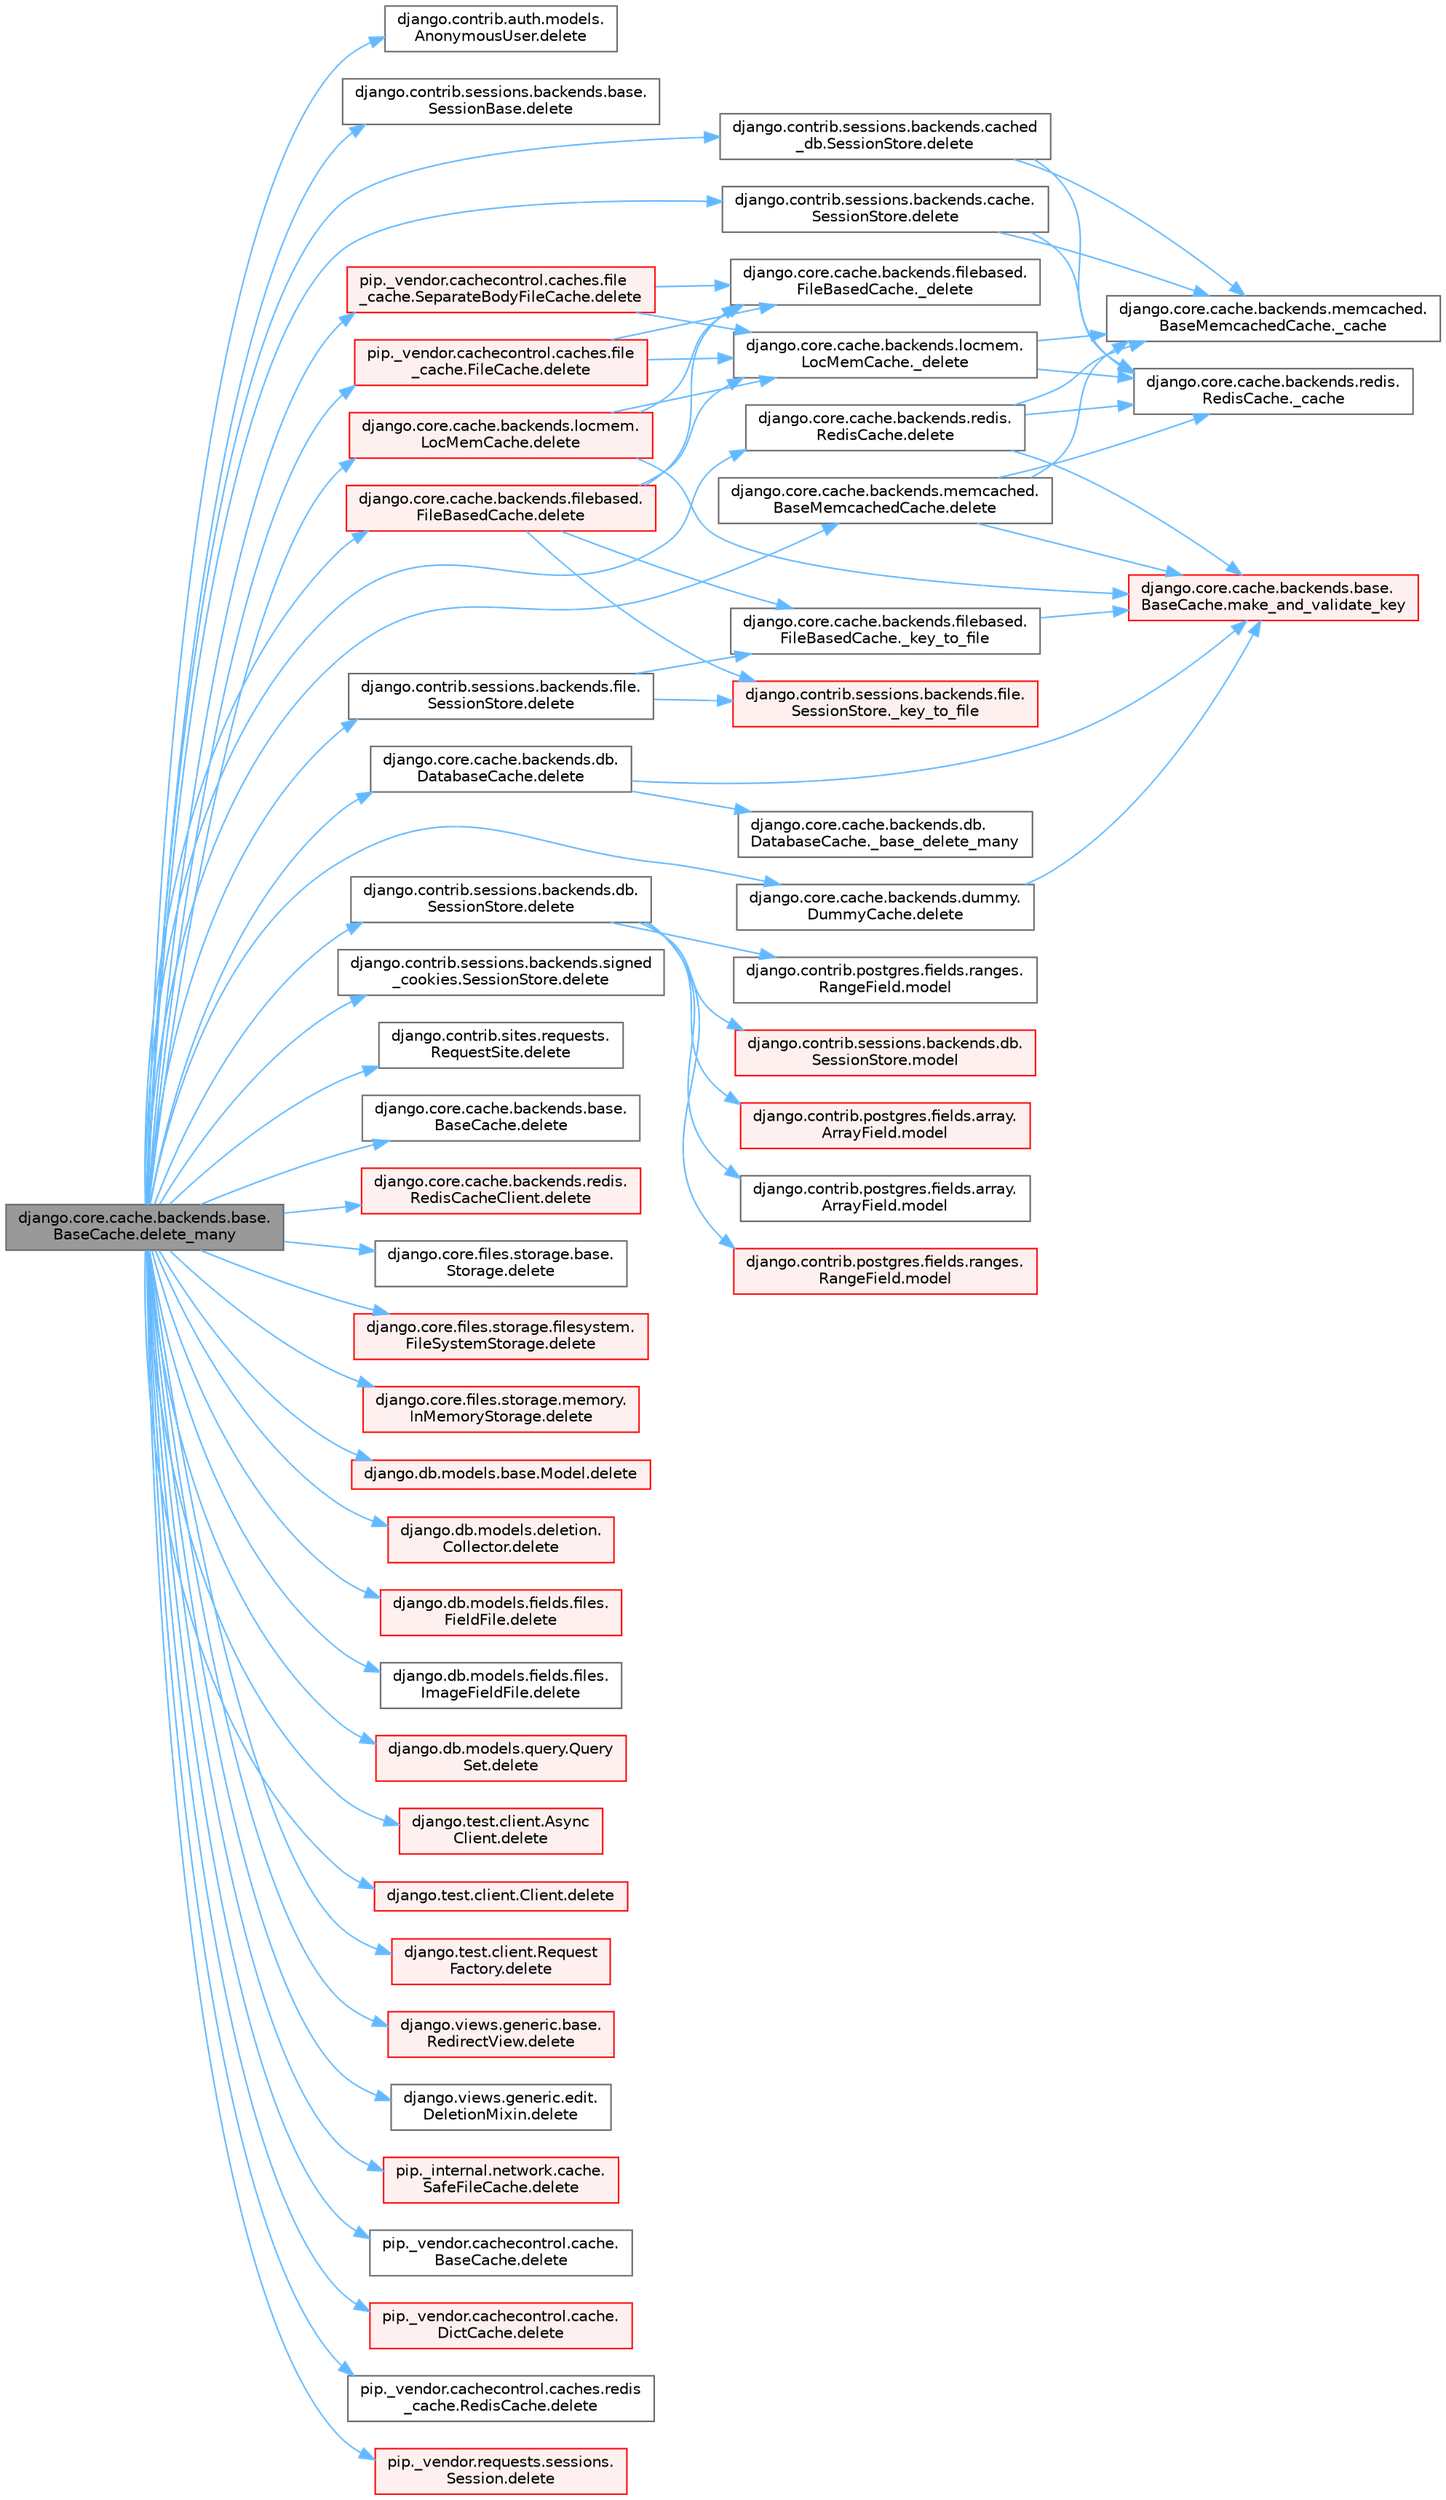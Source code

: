 digraph "django.core.cache.backends.base.BaseCache.delete_many"
{
 // LATEX_PDF_SIZE
  bgcolor="transparent";
  edge [fontname=Helvetica,fontsize=10,labelfontname=Helvetica,labelfontsize=10];
  node [fontname=Helvetica,fontsize=10,shape=box,height=0.2,width=0.4];
  rankdir="LR";
  Node1 [id="Node000001",label="django.core.cache.backends.base.\lBaseCache.delete_many",height=0.2,width=0.4,color="gray40", fillcolor="grey60", style="filled", fontcolor="black",tooltip=" "];
  Node1 -> Node2 [id="edge1_Node000001_Node000002",color="steelblue1",style="solid",tooltip=" "];
  Node2 [id="Node000002",label="django.contrib.auth.models.\lAnonymousUser.delete",height=0.2,width=0.4,color="grey40", fillcolor="white", style="filled",URL="$classdjango_1_1contrib_1_1auth_1_1models_1_1_anonymous_user.html#aa7da12693b11b29cfdd47ba83c22de4a",tooltip=" "];
  Node1 -> Node3 [id="edge2_Node000001_Node000003",color="steelblue1",style="solid",tooltip=" "];
  Node3 [id="Node000003",label="django.contrib.sessions.backends.base.\lSessionBase.delete",height=0.2,width=0.4,color="grey40", fillcolor="white", style="filled",URL="$classdjango_1_1contrib_1_1sessions_1_1backends_1_1base_1_1_session_base.html#ad6b7b96e42cfb5aae81b80eca41c4c5c",tooltip=" "];
  Node1 -> Node4 [id="edge3_Node000001_Node000004",color="steelblue1",style="solid",tooltip=" "];
  Node4 [id="Node000004",label="django.contrib.sessions.backends.cache.\lSessionStore.delete",height=0.2,width=0.4,color="grey40", fillcolor="white", style="filled",URL="$classdjango_1_1contrib_1_1sessions_1_1backends_1_1cache_1_1_session_store.html#ad5c2ace070e090f3ce182bb75cd7c474",tooltip=" "];
  Node4 -> Node5 [id="edge4_Node000004_Node000005",color="steelblue1",style="solid",tooltip=" "];
  Node5 [id="Node000005",label="django.core.cache.backends.memcached.\lBaseMemcachedCache._cache",height=0.2,width=0.4,color="grey40", fillcolor="white", style="filled",URL="$classdjango_1_1core_1_1cache_1_1backends_1_1memcached_1_1_base_memcached_cache.html#afd8573b5388481b004d795d02a7eebd3",tooltip=" "];
  Node4 -> Node6 [id="edge5_Node000004_Node000006",color="steelblue1",style="solid",tooltip=" "];
  Node6 [id="Node000006",label="django.core.cache.backends.redis.\lRedisCache._cache",height=0.2,width=0.4,color="grey40", fillcolor="white", style="filled",URL="$classdjango_1_1core_1_1cache_1_1backends_1_1redis_1_1_redis_cache.html#a38c228bbd313c586cb7de900681708e7",tooltip=" "];
  Node1 -> Node7 [id="edge6_Node000001_Node000007",color="steelblue1",style="solid",tooltip=" "];
  Node7 [id="Node000007",label="django.contrib.sessions.backends.cached\l_db.SessionStore.delete",height=0.2,width=0.4,color="grey40", fillcolor="white", style="filled",URL="$classdjango_1_1contrib_1_1sessions_1_1backends_1_1cached__db_1_1_session_store.html#a5f6c76d1628abeea7a49dfba5e4338b4",tooltip=" "];
  Node7 -> Node5 [id="edge7_Node000007_Node000005",color="steelblue1",style="solid",tooltip=" "];
  Node7 -> Node6 [id="edge8_Node000007_Node000006",color="steelblue1",style="solid",tooltip=" "];
  Node1 -> Node8 [id="edge9_Node000001_Node000008",color="steelblue1",style="solid",tooltip=" "];
  Node8 [id="Node000008",label="django.contrib.sessions.backends.db.\lSessionStore.delete",height=0.2,width=0.4,color="grey40", fillcolor="white", style="filled",URL="$classdjango_1_1contrib_1_1sessions_1_1backends_1_1db_1_1_session_store.html#a04049deee2825afe9ed246e86f25d47d",tooltip=" "];
  Node8 -> Node9 [id="edge10_Node000008_Node000009",color="steelblue1",style="solid",tooltip=" "];
  Node9 [id="Node000009",label="django.contrib.postgres.fields.array.\lArrayField.model",height=0.2,width=0.4,color="red", fillcolor="#FFF0F0", style="filled",URL="$classdjango_1_1contrib_1_1postgres_1_1fields_1_1array_1_1_array_field.html#a4402eef4c4784e00671c9f229481f4c1",tooltip=" "];
  Node8 -> Node11 [id="edge11_Node000008_Node000011",color="steelblue1",style="solid",tooltip=" "];
  Node11 [id="Node000011",label="django.contrib.postgres.fields.array.\lArrayField.model",height=0.2,width=0.4,color="grey40", fillcolor="white", style="filled",URL="$classdjango_1_1contrib_1_1postgres_1_1fields_1_1array_1_1_array_field.html#a50a2796de85f960ca282b56ef2d9446c",tooltip=" "];
  Node8 -> Node12 [id="edge12_Node000008_Node000012",color="steelblue1",style="solid",tooltip=" "];
  Node12 [id="Node000012",label="django.contrib.postgres.fields.ranges.\lRangeField.model",height=0.2,width=0.4,color="red", fillcolor="#FFF0F0", style="filled",URL="$classdjango_1_1contrib_1_1postgres_1_1fields_1_1ranges_1_1_range_field.html#aa38c2bbd1bad0c8f9b0315ee468867a2",tooltip=" "];
  Node8 -> Node13 [id="edge13_Node000008_Node000013",color="steelblue1",style="solid",tooltip=" "];
  Node13 [id="Node000013",label="django.contrib.postgres.fields.ranges.\lRangeField.model",height=0.2,width=0.4,color="grey40", fillcolor="white", style="filled",URL="$classdjango_1_1contrib_1_1postgres_1_1fields_1_1ranges_1_1_range_field.html#a91b36827f010affd1ff89569cf40d1af",tooltip=" "];
  Node8 -> Node14 [id="edge14_Node000008_Node000014",color="steelblue1",style="solid",tooltip=" "];
  Node14 [id="Node000014",label="django.contrib.sessions.backends.db.\lSessionStore.model",height=0.2,width=0.4,color="red", fillcolor="#FFF0F0", style="filled",URL="$classdjango_1_1contrib_1_1sessions_1_1backends_1_1db_1_1_session_store.html#af52cfb4371af389c8bd4a6780274c403",tooltip=" "];
  Node1 -> Node16 [id="edge15_Node000001_Node000016",color="steelblue1",style="solid",tooltip=" "];
  Node16 [id="Node000016",label="django.contrib.sessions.backends.file.\lSessionStore.delete",height=0.2,width=0.4,color="grey40", fillcolor="white", style="filled",URL="$classdjango_1_1contrib_1_1sessions_1_1backends_1_1file_1_1_session_store.html#adff061b9bf9001df76e9ac5f58286ec4",tooltip=" "];
  Node16 -> Node17 [id="edge16_Node000016_Node000017",color="steelblue1",style="solid",tooltip=" "];
  Node17 [id="Node000017",label="django.contrib.sessions.backends.file.\lSessionStore._key_to_file",height=0.2,width=0.4,color="red", fillcolor="#FFF0F0", style="filled",URL="$classdjango_1_1contrib_1_1sessions_1_1backends_1_1file_1_1_session_store.html#a88358e39efe75a4622d40b1102e67f93",tooltip=" "];
  Node16 -> Node1480 [id="edge17_Node000016_Node001480",color="steelblue1",style="solid",tooltip=" "];
  Node1480 [id="Node001480",label="django.core.cache.backends.filebased.\lFileBasedCache._key_to_file",height=0.2,width=0.4,color="grey40", fillcolor="white", style="filled",URL="$classdjango_1_1core_1_1cache_1_1backends_1_1filebased_1_1_file_based_cache.html#a609a352ed94a630e0195ea562de545da",tooltip=" "];
  Node1480 -> Node1474 [id="edge18_Node001480_Node001474",color="steelblue1",style="solid",tooltip=" "];
  Node1474 [id="Node001474",label="django.core.cache.backends.base.\lBaseCache.make_and_validate_key",height=0.2,width=0.4,color="red", fillcolor="#FFF0F0", style="filled",URL="$classdjango_1_1core_1_1cache_1_1backends_1_1base_1_1_base_cache.html#a167e3a6c65f782f011f4a0f4da30d4f5",tooltip=" "];
  Node1 -> Node3061 [id="edge19_Node000001_Node003061",color="steelblue1",style="solid",tooltip=" "];
  Node3061 [id="Node003061",label="django.contrib.sessions.backends.signed\l_cookies.SessionStore.delete",height=0.2,width=0.4,color="grey40", fillcolor="white", style="filled",URL="$classdjango_1_1contrib_1_1sessions_1_1backends_1_1signed__cookies_1_1_session_store.html#a1e44e0ffc42edb9583fe581b451eb882",tooltip=" "];
  Node1 -> Node3062 [id="edge20_Node000001_Node003062",color="steelblue1",style="solid",tooltip=" "];
  Node3062 [id="Node003062",label="django.contrib.sites.requests.\lRequestSite.delete",height=0.2,width=0.4,color="grey40", fillcolor="white", style="filled",URL="$classdjango_1_1contrib_1_1sites_1_1requests_1_1_request_site.html#a98af955820f7813246af88a5413f929f",tooltip=" "];
  Node1 -> Node3063 [id="edge21_Node000001_Node003063",color="steelblue1",style="solid",tooltip=" "];
  Node3063 [id="Node003063",label="django.core.cache.backends.base.\lBaseCache.delete",height=0.2,width=0.4,color="grey40", fillcolor="white", style="filled",URL="$classdjango_1_1core_1_1cache_1_1backends_1_1base_1_1_base_cache.html#a1fc7d1b67e970e9e4c12ab0981228224",tooltip=" "];
  Node1 -> Node3064 [id="edge22_Node000001_Node003064",color="steelblue1",style="solid",tooltip=" "];
  Node3064 [id="Node003064",label="django.core.cache.backends.db.\lDatabaseCache.delete",height=0.2,width=0.4,color="grey40", fillcolor="white", style="filled",URL="$classdjango_1_1core_1_1cache_1_1backends_1_1db_1_1_database_cache.html#a84f1738797247ea8a428dd8b42a3291e",tooltip=" "];
  Node3064 -> Node3065 [id="edge23_Node003064_Node003065",color="steelblue1",style="solid",tooltip=" "];
  Node3065 [id="Node003065",label="django.core.cache.backends.db.\lDatabaseCache._base_delete_many",height=0.2,width=0.4,color="grey40", fillcolor="white", style="filled",URL="$classdjango_1_1core_1_1cache_1_1backends_1_1db_1_1_database_cache.html#a98f86254014f2fe4d11175273215b103",tooltip=" "];
  Node3064 -> Node1474 [id="edge24_Node003064_Node001474",color="steelblue1",style="solid",tooltip=" "];
  Node1 -> Node3066 [id="edge25_Node000001_Node003066",color="steelblue1",style="solid",tooltip=" "];
  Node3066 [id="Node003066",label="django.core.cache.backends.dummy.\lDummyCache.delete",height=0.2,width=0.4,color="grey40", fillcolor="white", style="filled",URL="$classdjango_1_1core_1_1cache_1_1backends_1_1dummy_1_1_dummy_cache.html#abc94913f7d94ee54a3ded666aa0b5a18",tooltip=" "];
  Node3066 -> Node1474 [id="edge26_Node003066_Node001474",color="steelblue1",style="solid",tooltip=" "];
  Node1 -> Node3067 [id="edge27_Node000001_Node003067",color="steelblue1",style="solid",tooltip=" "];
  Node3067 [id="Node003067",label="django.core.cache.backends.filebased.\lFileBasedCache.delete",height=0.2,width=0.4,color="red", fillcolor="#FFF0F0", style="filled",URL="$classdjango_1_1core_1_1cache_1_1backends_1_1filebased_1_1_file_based_cache.html#a3ea01a368d14aacb993c07120084e49b",tooltip=" "];
  Node3067 -> Node337 [id="edge28_Node003067_Node000337",color="steelblue1",style="solid",tooltip=" "];
  Node337 [id="Node000337",label="django.core.cache.backends.filebased.\lFileBasedCache._delete",height=0.2,width=0.4,color="grey40", fillcolor="white", style="filled",URL="$classdjango_1_1core_1_1cache_1_1backends_1_1filebased_1_1_file_based_cache.html#ac033ced64f5ca1bf3b728dc1d63e2ef1",tooltip=" "];
  Node3067 -> Node338 [id="edge29_Node003067_Node000338",color="steelblue1",style="solid",tooltip=" "];
  Node338 [id="Node000338",label="django.core.cache.backends.locmem.\lLocMemCache._delete",height=0.2,width=0.4,color="grey40", fillcolor="white", style="filled",URL="$classdjango_1_1core_1_1cache_1_1backends_1_1locmem_1_1_loc_mem_cache.html#a35a0476d20943eec2733379c5bbdaab6",tooltip=" "];
  Node338 -> Node5 [id="edge30_Node000338_Node000005",color="steelblue1",style="solid",tooltip=" "];
  Node338 -> Node6 [id="edge31_Node000338_Node000006",color="steelblue1",style="solid",tooltip=" "];
  Node3067 -> Node17 [id="edge32_Node003067_Node000017",color="steelblue1",style="solid",tooltip=" "];
  Node3067 -> Node1480 [id="edge33_Node003067_Node001480",color="steelblue1",style="solid",tooltip=" "];
  Node1 -> Node3068 [id="edge34_Node000001_Node003068",color="steelblue1",style="solid",tooltip=" "];
  Node3068 [id="Node003068",label="django.core.cache.backends.locmem.\lLocMemCache.delete",height=0.2,width=0.4,color="red", fillcolor="#FFF0F0", style="filled",URL="$classdjango_1_1core_1_1cache_1_1backends_1_1locmem_1_1_loc_mem_cache.html#ae4e405d2ee12f7daa88bdfc864a67106",tooltip=" "];
  Node3068 -> Node337 [id="edge35_Node003068_Node000337",color="steelblue1",style="solid",tooltip=" "];
  Node3068 -> Node338 [id="edge36_Node003068_Node000338",color="steelblue1",style="solid",tooltip=" "];
  Node3068 -> Node1474 [id="edge37_Node003068_Node001474",color="steelblue1",style="solid",tooltip=" "];
  Node1 -> Node3069 [id="edge38_Node000001_Node003069",color="steelblue1",style="solid",tooltip=" "];
  Node3069 [id="Node003069",label="django.core.cache.backends.memcached.\lBaseMemcachedCache.delete",height=0.2,width=0.4,color="grey40", fillcolor="white", style="filled",URL="$classdjango_1_1core_1_1cache_1_1backends_1_1memcached_1_1_base_memcached_cache.html#a3124f8037f81e0bd838ac93896e01b91",tooltip=" "];
  Node3069 -> Node5 [id="edge39_Node003069_Node000005",color="steelblue1",style="solid",tooltip=" "];
  Node3069 -> Node6 [id="edge40_Node003069_Node000006",color="steelblue1",style="solid",tooltip=" "];
  Node3069 -> Node1474 [id="edge41_Node003069_Node001474",color="steelblue1",style="solid",tooltip=" "];
  Node1 -> Node3070 [id="edge42_Node000001_Node003070",color="steelblue1",style="solid",tooltip=" "];
  Node3070 [id="Node003070",label="django.core.cache.backends.redis.\lRedisCache.delete",height=0.2,width=0.4,color="grey40", fillcolor="white", style="filled",URL="$classdjango_1_1core_1_1cache_1_1backends_1_1redis_1_1_redis_cache.html#a1ca6a8ab121e0dbbc6bf2e1c893a1e38",tooltip=" "];
  Node3070 -> Node5 [id="edge43_Node003070_Node000005",color="steelblue1",style="solid",tooltip=" "];
  Node3070 -> Node6 [id="edge44_Node003070_Node000006",color="steelblue1",style="solid",tooltip=" "];
  Node3070 -> Node1474 [id="edge45_Node003070_Node001474",color="steelblue1",style="solid",tooltip=" "];
  Node1 -> Node3071 [id="edge46_Node000001_Node003071",color="steelblue1",style="solid",tooltip=" "];
  Node3071 [id="Node003071",label="django.core.cache.backends.redis.\lRedisCacheClient.delete",height=0.2,width=0.4,color="red", fillcolor="#FFF0F0", style="filled",URL="$classdjango_1_1core_1_1cache_1_1backends_1_1redis_1_1_redis_cache_client.html#ad2bd6bf0bc4e0d4f8c4bd84d472dd4ec",tooltip=" "];
  Node1 -> Node3072 [id="edge47_Node000001_Node003072",color="steelblue1",style="solid",tooltip=" "];
  Node3072 [id="Node003072",label="django.core.files.storage.base.\lStorage.delete",height=0.2,width=0.4,color="grey40", fillcolor="white", style="filled",URL="$classdjango_1_1core_1_1files_1_1storage_1_1base_1_1_storage.html#ae9fc754c3da3c118539351af2ff5a207",tooltip=" "];
  Node1 -> Node3073 [id="edge48_Node000001_Node003073",color="steelblue1",style="solid",tooltip=" "];
  Node3073 [id="Node003073",label="django.core.files.storage.filesystem.\lFileSystemStorage.delete",height=0.2,width=0.4,color="red", fillcolor="#FFF0F0", style="filled",URL="$classdjango_1_1core_1_1files_1_1storage_1_1filesystem_1_1_file_system_storage.html#a431299ec5a60dec64204ded735dcdc58",tooltip=" "];
  Node1 -> Node3074 [id="edge49_Node000001_Node003074",color="steelblue1",style="solid",tooltip=" "];
  Node3074 [id="Node003074",label="django.core.files.storage.memory.\lInMemoryStorage.delete",height=0.2,width=0.4,color="red", fillcolor="#FFF0F0", style="filled",URL="$classdjango_1_1core_1_1files_1_1storage_1_1memory_1_1_in_memory_storage.html#aad1b09f1f8cdcfae04f2854ac713be4a",tooltip=" "];
  Node1 -> Node3075 [id="edge50_Node000001_Node003075",color="steelblue1",style="solid",tooltip=" "];
  Node3075 [id="Node003075",label="django.db.models.base.Model.delete",height=0.2,width=0.4,color="red", fillcolor="#FFF0F0", style="filled",URL="$classdjango_1_1db_1_1models_1_1base_1_1_model.html#a11e00c6156c7fd5649c0959b3c8ea673",tooltip=" "];
  Node1 -> Node3076 [id="edge51_Node000001_Node003076",color="steelblue1",style="solid",tooltip=" "];
  Node3076 [id="Node003076",label="django.db.models.deletion.\lCollector.delete",height=0.2,width=0.4,color="red", fillcolor="#FFF0F0", style="filled",URL="$classdjango_1_1db_1_1models_1_1deletion_1_1_collector.html#aabaf91f3931f344113179c2f8f94686b",tooltip=" "];
  Node1 -> Node3088 [id="edge52_Node000001_Node003088",color="steelblue1",style="solid",tooltip=" "];
  Node3088 [id="Node003088",label="django.db.models.fields.files.\lFieldFile.delete",height=0.2,width=0.4,color="red", fillcolor="#FFF0F0", style="filled",URL="$classdjango_1_1db_1_1models_1_1fields_1_1files_1_1_field_file.html#a9ceb820ca3d1263f793b61694dbc8214",tooltip=" "];
  Node1 -> Node3178 [id="edge53_Node000001_Node003178",color="steelblue1",style="solid",tooltip=" "];
  Node3178 [id="Node003178",label="django.db.models.fields.files.\lImageFieldFile.delete",height=0.2,width=0.4,color="grey40", fillcolor="white", style="filled",URL="$classdjango_1_1db_1_1models_1_1fields_1_1files_1_1_image_field_file.html#afedcf05c50c8308fa393053c791a2473",tooltip=" "];
  Node1 -> Node3179 [id="edge54_Node000001_Node003179",color="steelblue1",style="solid",tooltip=" "];
  Node3179 [id="Node003179",label="django.db.models.query.Query\lSet.delete",height=0.2,width=0.4,color="red", fillcolor="#FFF0F0", style="filled",URL="$classdjango_1_1db_1_1models_1_1query_1_1_query_set.html#a3d911099c9c9aff6f4d65509a0df535e",tooltip=" "];
  Node1 -> Node3180 [id="edge55_Node000001_Node003180",color="steelblue1",style="solid",tooltip=" "];
  Node3180 [id="Node003180",label="django.test.client.Async\lClient.delete",height=0.2,width=0.4,color="red", fillcolor="#FFF0F0", style="filled",URL="$classdjango_1_1test_1_1client_1_1_async_client.html#a3af2a8d2c94969e97e847b1fce32ed29",tooltip=" "];
  Node1 -> Node3181 [id="edge56_Node000001_Node003181",color="steelblue1",style="solid",tooltip=" "];
  Node3181 [id="Node003181",label="django.test.client.Client.delete",height=0.2,width=0.4,color="red", fillcolor="#FFF0F0", style="filled",URL="$classdjango_1_1test_1_1client_1_1_client.html#a67f54c73973ccf1a91613de6235e52d2",tooltip=" "];
  Node1 -> Node3182 [id="edge57_Node000001_Node003182",color="steelblue1",style="solid",tooltip=" "];
  Node3182 [id="Node003182",label="django.test.client.Request\lFactory.delete",height=0.2,width=0.4,color="red", fillcolor="#FFF0F0", style="filled",URL="$classdjango_1_1test_1_1client_1_1_request_factory.html#a5f55d5498730c9b9654c87045e793ec8",tooltip=" "];
  Node1 -> Node3184 [id="edge58_Node000001_Node003184",color="steelblue1",style="solid",tooltip=" "];
  Node3184 [id="Node003184",label="django.views.generic.base.\lRedirectView.delete",height=0.2,width=0.4,color="red", fillcolor="#FFF0F0", style="filled",URL="$classdjango_1_1views_1_1generic_1_1base_1_1_redirect_view.html#a7060a2e85ff141d1950dd42e436fb9f1",tooltip=" "];
  Node1 -> Node3185 [id="edge59_Node000001_Node003185",color="steelblue1",style="solid",tooltip=" "];
  Node3185 [id="Node003185",label="django.views.generic.edit.\lDeletionMixin.delete",height=0.2,width=0.4,color="grey40", fillcolor="white", style="filled",URL="$classdjango_1_1views_1_1generic_1_1edit_1_1_deletion_mixin.html#aaca8e885926530538020f8c1a7931df4",tooltip=" "];
  Node1 -> Node3186 [id="edge60_Node000001_Node003186",color="steelblue1",style="solid",tooltip=" "];
  Node3186 [id="Node003186",label="pip._internal.network.cache.\lSafeFileCache.delete",height=0.2,width=0.4,color="red", fillcolor="#FFF0F0", style="filled",URL="$classpip_1_1__internal_1_1network_1_1cache_1_1_safe_file_cache.html#acd56ba8bed0346d9ff5e04f88be484e1",tooltip=" "];
  Node1 -> Node3187 [id="edge61_Node000001_Node003187",color="steelblue1",style="solid",tooltip=" "];
  Node3187 [id="Node003187",label="pip._vendor.cachecontrol.cache.\lBaseCache.delete",height=0.2,width=0.4,color="grey40", fillcolor="white", style="filled",URL="$classpip_1_1__vendor_1_1cachecontrol_1_1cache_1_1_base_cache.html#a87dbfead33e33cc5f56646d24e8219e6",tooltip=" "];
  Node1 -> Node3188 [id="edge62_Node000001_Node003188",color="steelblue1",style="solid",tooltip=" "];
  Node3188 [id="Node003188",label="pip._vendor.cachecontrol.cache.\lDictCache.delete",height=0.2,width=0.4,color="red", fillcolor="#FFF0F0", style="filled",URL="$classpip_1_1__vendor_1_1cachecontrol_1_1cache_1_1_dict_cache.html#a3066e8b602136e391823cc137becf98f",tooltip=" "];
  Node1 -> Node3189 [id="edge63_Node000001_Node003189",color="steelblue1",style="solid",tooltip=" "];
  Node3189 [id="Node003189",label="pip._vendor.cachecontrol.caches.file\l_cache.FileCache.delete",height=0.2,width=0.4,color="red", fillcolor="#FFF0F0", style="filled",URL="$classpip_1_1__vendor_1_1cachecontrol_1_1caches_1_1file__cache_1_1_file_cache.html#a5d3acd400a45c56ca63e6bf497a31b83",tooltip=" "];
  Node3189 -> Node337 [id="edge64_Node003189_Node000337",color="steelblue1",style="solid",tooltip=" "];
  Node3189 -> Node338 [id="edge65_Node003189_Node000338",color="steelblue1",style="solid",tooltip=" "];
  Node1 -> Node3190 [id="edge66_Node000001_Node003190",color="steelblue1",style="solid",tooltip=" "];
  Node3190 [id="Node003190",label="pip._vendor.cachecontrol.caches.file\l_cache.SeparateBodyFileCache.delete",height=0.2,width=0.4,color="red", fillcolor="#FFF0F0", style="filled",URL="$classpip_1_1__vendor_1_1cachecontrol_1_1caches_1_1file__cache_1_1_separate_body_file_cache.html#accd6ed34b850142f08d44adc73ce43af",tooltip=" "];
  Node3190 -> Node337 [id="edge67_Node003190_Node000337",color="steelblue1",style="solid",tooltip=" "];
  Node3190 -> Node338 [id="edge68_Node003190_Node000338",color="steelblue1",style="solid",tooltip=" "];
  Node1 -> Node3191 [id="edge69_Node000001_Node003191",color="steelblue1",style="solid",tooltip=" "];
  Node3191 [id="Node003191",label="pip._vendor.cachecontrol.caches.redis\l_cache.RedisCache.delete",height=0.2,width=0.4,color="grey40", fillcolor="white", style="filled",URL="$classpip_1_1__vendor_1_1cachecontrol_1_1caches_1_1redis__cache_1_1_redis_cache.html#a37412d1920a4c5160bb0d14282e0dc77",tooltip=" "];
  Node1 -> Node3192 [id="edge70_Node000001_Node003192",color="steelblue1",style="solid",tooltip=" "];
  Node3192 [id="Node003192",label="pip._vendor.requests.sessions.\lSession.delete",height=0.2,width=0.4,color="red", fillcolor="#FFF0F0", style="filled",URL="$classpip_1_1__vendor_1_1requests_1_1sessions_1_1_session.html#abb6cd6b39dde48648dc875227e2e258e",tooltip=" "];
}
